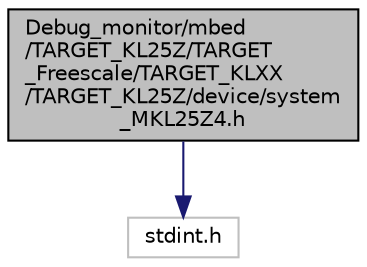 digraph "Debug_monitor/mbed/TARGET_KL25Z/TARGET_Freescale/TARGET_KLXX/TARGET_KL25Z/device/system_MKL25Z4.h"
{
 // LATEX_PDF_SIZE
  edge [fontname="Helvetica",fontsize="10",labelfontname="Helvetica",labelfontsize="10"];
  node [fontname="Helvetica",fontsize="10",shape=record];
  Node1 [label="Debug_monitor/mbed\l/TARGET_KL25Z/TARGET\l_Freescale/TARGET_KLXX\l/TARGET_KL25Z/device/system\l_MKL25Z4.h",height=0.2,width=0.4,color="black", fillcolor="grey75", style="filled", fontcolor="black",tooltip=" "];
  Node1 -> Node2 [color="midnightblue",fontsize="10",style="solid",fontname="Helvetica"];
  Node2 [label="stdint.h",height=0.2,width=0.4,color="grey75", fillcolor="white", style="filled",tooltip=" "];
}
